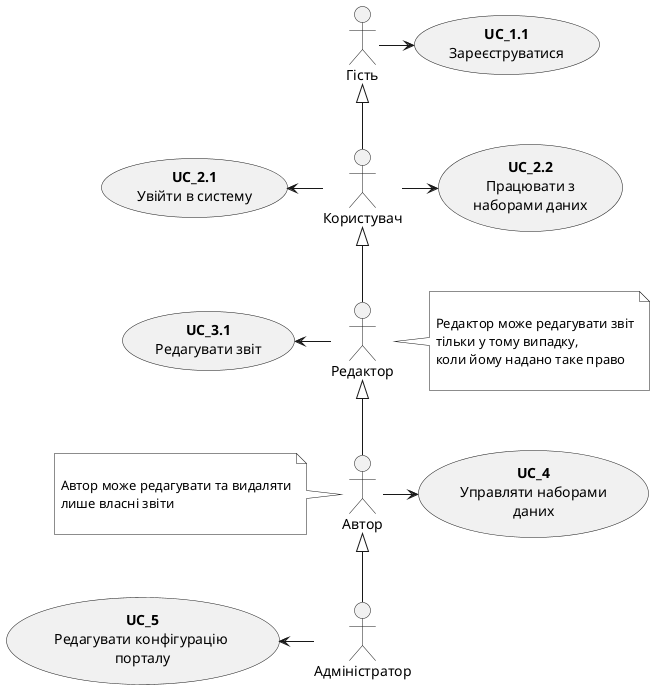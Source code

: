 @startuml
actor "Гість" as Guest
    actor "Користувач" as User
    actor "Автор" as Author
    actor "Редактор" as Collaborator
    actor "Адміністратор" as Admin
    
    usecase "<b>UC_1.1</b>\nЗареєструватися" as UC_1_1
    usecase "<b>UC_2.1</b>\nУвійти в систему" as UC_2_1
    usecase "<b>UC_2.2</b>\nПрацювати з\nнаборами даних" as UC_2_2
    usecase "<b>UC_3.1</b>\nРедагувати звіт" as UC_3_1
    usecase "<b>UC_4</b>\nУправляти наборами\nданих" as UC_4
    usecase "<b>UC_5</b>\nРедагувати конфігурацію \nпорталу" as UC_5
    
    Guest -r-> UC_1_1

    User -u-|> Guest    
    User -l-> UC_2_1
    User -r-> UC_2_2
    
    Collaborator -u-|> User
    Collaborator -l-> UC_3_1
    
    note right of Collaborator #fff
    
        Редактор може редагувати звіт
        тільки у тому випадку,
        коли йому надано таке право
    
    end note
    
    Author -u-|> Collaborator
    Author -r-> UC_4
    
    note left of Author #fff
    
        Автор може редагувати та видаляти
        лише власні звіти
    
    end note
    
    
    Admin -u-|> Author
    Admin -l-> UC_5
@enduml
